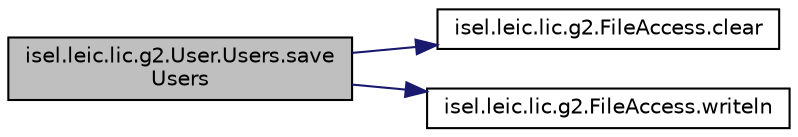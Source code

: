 digraph "isel.leic.lic.g2.User.Users.saveUsers"
{
 // LATEX_PDF_SIZE
  edge [fontname="Helvetica",fontsize="10",labelfontname="Helvetica",labelfontsize="10"];
  node [fontname="Helvetica",fontsize="10",shape=record];
  rankdir="LR";
  Node1 [label="isel.leic.lic.g2.User.Users.save\lUsers",height=0.2,width=0.4,color="black", fillcolor="grey75", style="filled", fontcolor="black",tooltip=" "];
  Node1 -> Node2 [color="midnightblue",fontsize="10",style="solid"];
  Node2 [label="isel.leic.lic.g2.FileAccess.clear",height=0.2,width=0.4,color="black", fillcolor="white", style="filled",URL="$classisel_1_1leic_1_1lic_1_1g2_1_1_file_access.html#a545edf1dc1b682c45fd57e87d0343fd7",tooltip=" "];
  Node1 -> Node3 [color="midnightblue",fontsize="10",style="solid"];
  Node3 [label="isel.leic.lic.g2.FileAccess.writeln",height=0.2,width=0.4,color="black", fillcolor="white", style="filled",URL="$classisel_1_1leic_1_1lic_1_1g2_1_1_file_access.html#a0c1bd7f3d8025084155a86c969c191c8",tooltip=" "];
}
